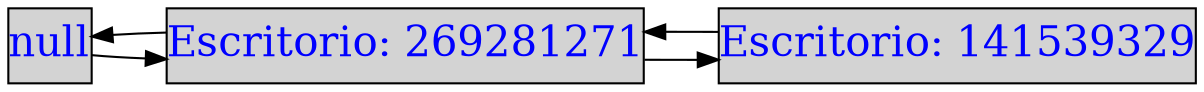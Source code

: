 digraph lista{
rankdir=LR
node [margin=0 fontcolor=blue fontsize=20 width=0.5 shape=box style=filled]
nodo249410431[label="null"];
nodo269281271[label="Escritorio: 269281271"];
nodo249410431->nodo269281271;
nodo269281271->nodo249410431;
nodo141539329[label="Escritorio: 141539329"];
nodo269281271->nodo141539329;
nodo141539329->nodo269281271;


}
